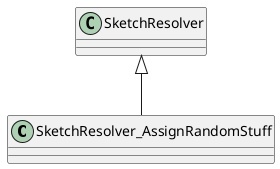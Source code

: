 @startuml
class SketchResolver_AssignRandomStuff {
}
SketchResolver <|-- SketchResolver_AssignRandomStuff
@enduml

